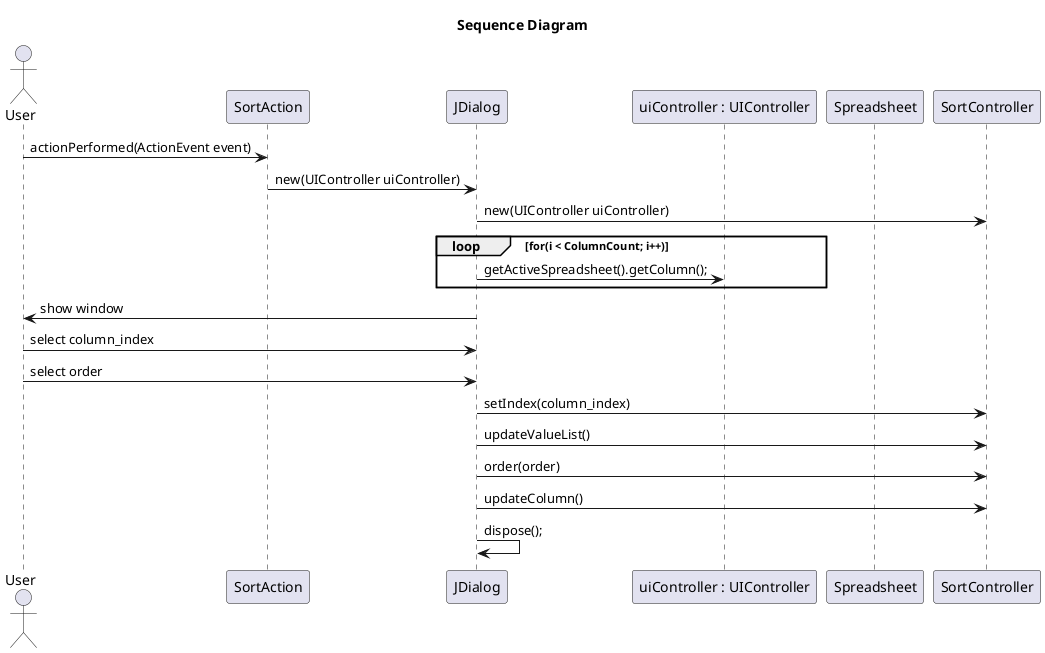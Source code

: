   @startuml doc-files/sort_extension_5.png
title: Sequence Diagram
  actor User
  participant SortAction as SA
  participant JDialog as jd
  participant "uiController : UIController" as UIC
  participant  Spreadsheet as SS
  participant  SortController as SC

  User -> SA : actionPerformed(ActionEvent event)
	SA-> jd : new(UIController uiController)
jd -> SC : new(UIController uiController)
 loop for(i < ColumnCount; i++)
jd -> UIC :  getActiveSpreadsheet().getColumn();
end
User <- jd : show window
User-> jd : select column_index
User -> jd : select order
  jd -> SC : setIndex(column_index)
  jd -> SC : updateValueList()
  jd -> SC : order(order)
  jd -> SC : updateColumn()

  jd -> jd: dispose();
  @enduml

